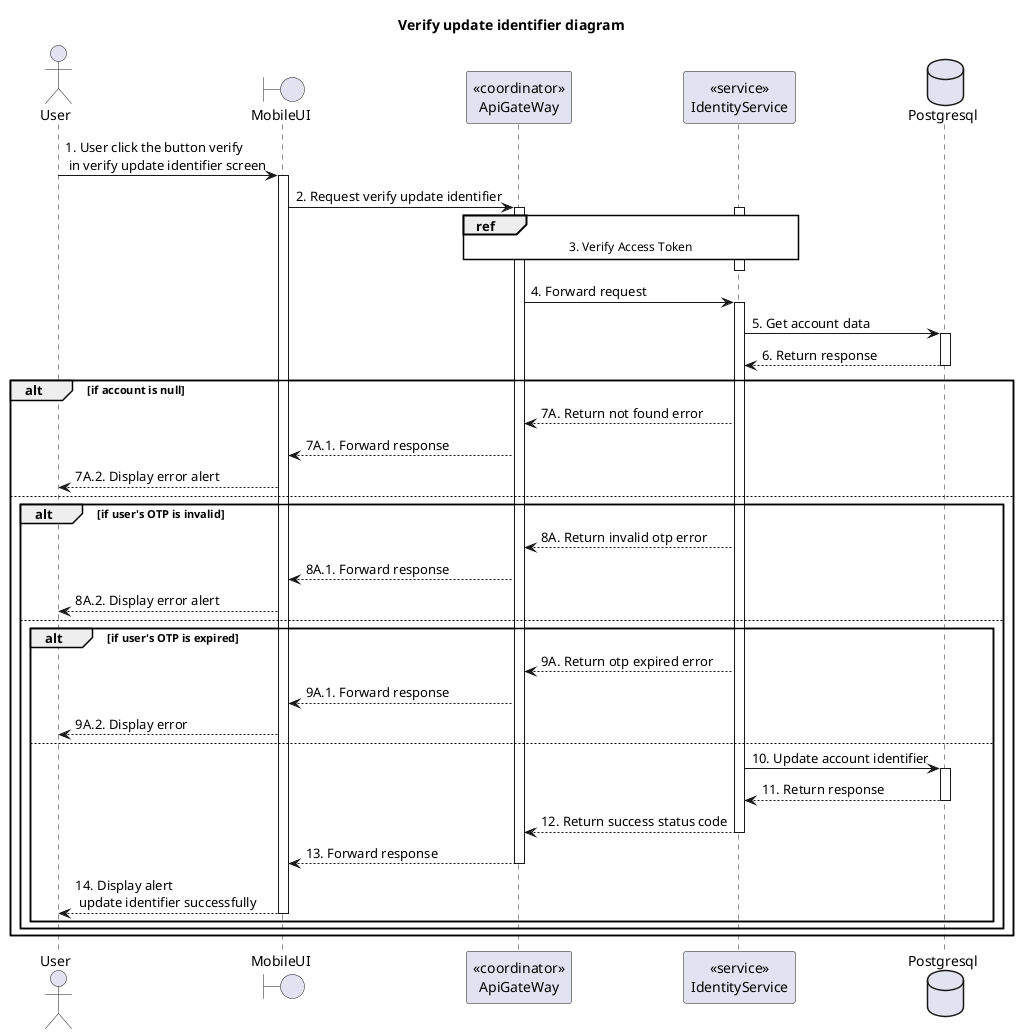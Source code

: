 @startuml Sequence
title "Verify update identifier diagram"

<style>
  sequenceDiagram {
    reference {
      BackGroundColor white
    }
}
</style>

actor User
boundary MobileUI
participant "<<coordinator>>\nApiGateWay" as ApiGateway
participant "<<service>>\nIdentityService" as IdentityService
database Postgresql

User -> MobileUI ++: 1. User click the button verify\n in verify update identifier screen
MobileUI -> ApiGateway ++: 2. Request verify update identifier

activate IdentityService
ref over ApiGateway, IdentityService: 3. Verify Access Token
ApiGateway -[hidden]-> IdentityService
deactivate IdentityService

ApiGateway -> IdentityService ++: 4. Forward request
IdentityService -> Postgresql ++: 5. Get account data
IdentityService <-- Postgresql --: 6. Return response

alt if account is null
  ApiGateway <-- IdentityService: 7A. Return not found error
  MobileUI <-- ApiGateway: 7A.1. Forward response
  User <-- MobileUI: 7A.2. Display error alert
else
  alt if user's OTP is invalid
    ApiGateway <-- IdentityService: 8A. Return invalid otp error
    MobileUI <-- ApiGateway: 8A.1. Forward response
    User <-- MobileUI: 8A.2. Display error alert
  else
    alt if user's OTP is expired
      ApiGateway <-- IdentityService: 9A. Return otp expired error
      MobileUI <-- ApiGateway: 9A.1. Forward response
      User <-- MobileUI: 9A.2. Display error
    else
      IdentityService -> Postgresql ++: 10. Update account identifier
      IdentityService <-- Postgresql --: 11. Return response
      ApiGateway <-- IdentityService --: 12. Return success status code
      MobileUI <-- ApiGateway --: 13. Forward response
      User <-- MobileUI --: 14. Display alert\n update identifier successfully
    end
  end
end


@enduml
